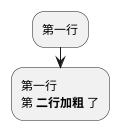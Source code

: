 @startuml activity-1
:第一行;
:第一行
第 **二行加粗** 了;
@enduml

@startuml activity-2
start
:第一行;
:第一行
第 **二行加粗** 了;
end

start
:第一行;
:第一行
第 **二行加粗** 了;
stop
@enduml

@startuml activity-3
start
if (你好吗？) then (好)
    :选择了好;
else (不好)
    :选择了__不好(带下划线)__;
endif
stop
@enduml

@startuml activity-4
start
if (你好吗？) then (好)
    :选择了好;
elseif (确认好吗?) then (确定好)
    :选择了确定好;
elseif (再次确认好吗?) then (确定确定好)
    :选择了确定确定好;
else (不好)
    :不好;
endif
stop
@enduml

@startuml activity-5
start
repeat
    :上班;
    :回家;
repeat while (挂了?) is (没有)
stop
@enduml

@startuml activity-6
start
while (能动?)
    :上班;
    :回家;
endwhile
stop
@enduml

@startuml activity-7
start
while (能动?) is (能)
    :上班;
    :回家;
endwhile (不能)
    :挂了;
stop
@enduml

@startuml activity-8
start
if (进入并行?) then (进入)
  fork
	:任务 1;
  fork again
	:任务 2;
  end fork
else (不进入)
  :任务 1;
  :任务 2;
endif
stop
@enduml

@startuml activity-9
start
:过程1;
floating note left: 这是过程1的注释, 在左边, 没有箭头
:过程2;
note right
  这是过程2的注释 在右边
  //斜体字// 正常字
  正常字 <b>HTML文字</b>
  ====
  * 小圆点 ""代码块"" 加分割线
end note
stop
@enduml

@startuml activity-10
start
:正常颜色;
#HotPink:直接使用颜色名字[[https://www.w3schools.com/colors/colors_names.asp]];
#HotPink|White:甚至是渐变色;
#AAAAAA:使用 HEX 值;
#555:使用 短 HEX 值;
stop
@enduml

@startuml activity-11
colors
@enduml

@startuml activity-12
colors chocolate
@enduml

@startuml activity-13
start
:foo1;
-> 指定箭头旁文字;
if (test) then
  -[#blue]-> 蓝色箭头;
  :foo2;
  -[#green,dashed]-> 绿色加粗虚线
  文字可换行
  **甚至可加粗**;
  :foo3;
else
  -[#black,dotted]-> 黑色加细虚线
  :foo4;
endif
-[#gray,bold]->
:foo5;
stop
@enduml

@startuml activity-14
start
partition 分组1 {
	:上班;
	:吃饭;
}
:回家;
partition 分组2 {
	:睡觉;
	:玩;
}
stop
@enduml

@startuml activity-15
|服务A|
start
:查库1;
|#AntiqueWhite|服务B|
:写表;
:计算;
|服务A|
:查库2;
|服务B|
:上传;
stop
@enduml

@startuml activity-16
start
if (你好吗？) then (好)
    :选择了好;
else (不好)
    :这个分支没有下文;
    detach
endif
:待结束;
stop
@enduml

@startuml activity-17
start
: 过程1;
: 过程2;
split
: 岔路1;
split again
: 岔路2;
split again
: 岔路3;
split again
: 岔路4;
detach
split again
: 岔路5;
stop
end split;
stop
@enduml

@startuml activity-18
start
:样式1;
:样式2|
:样式3<
:样式4>
:样式5]
:样式6/
:样式7} 
stop
@enduml

@startuml activity-19
start
:ClickServlet.handleRequest();
:new page;
if (Page.onSecurityCheck) then (true)
  :Page.onInit();
  if (isForward?) then (no)
	:Process controls;
	if (continue processing?) then (no)
	  stop
	endif
	
	if (isPost?) then (yes)
	  :Page.onPost();
	else (no)
	  :Page.onGet();
	endif
	:Page.onRender();
  endif
else (false)
endif

if (do redirect?) then (yes)
  :redirect process;
else
  if (do forward?) then (yes)
	:Forward request;
  else (no)
	:Render page template;
  endif
endif
stop
@enduml